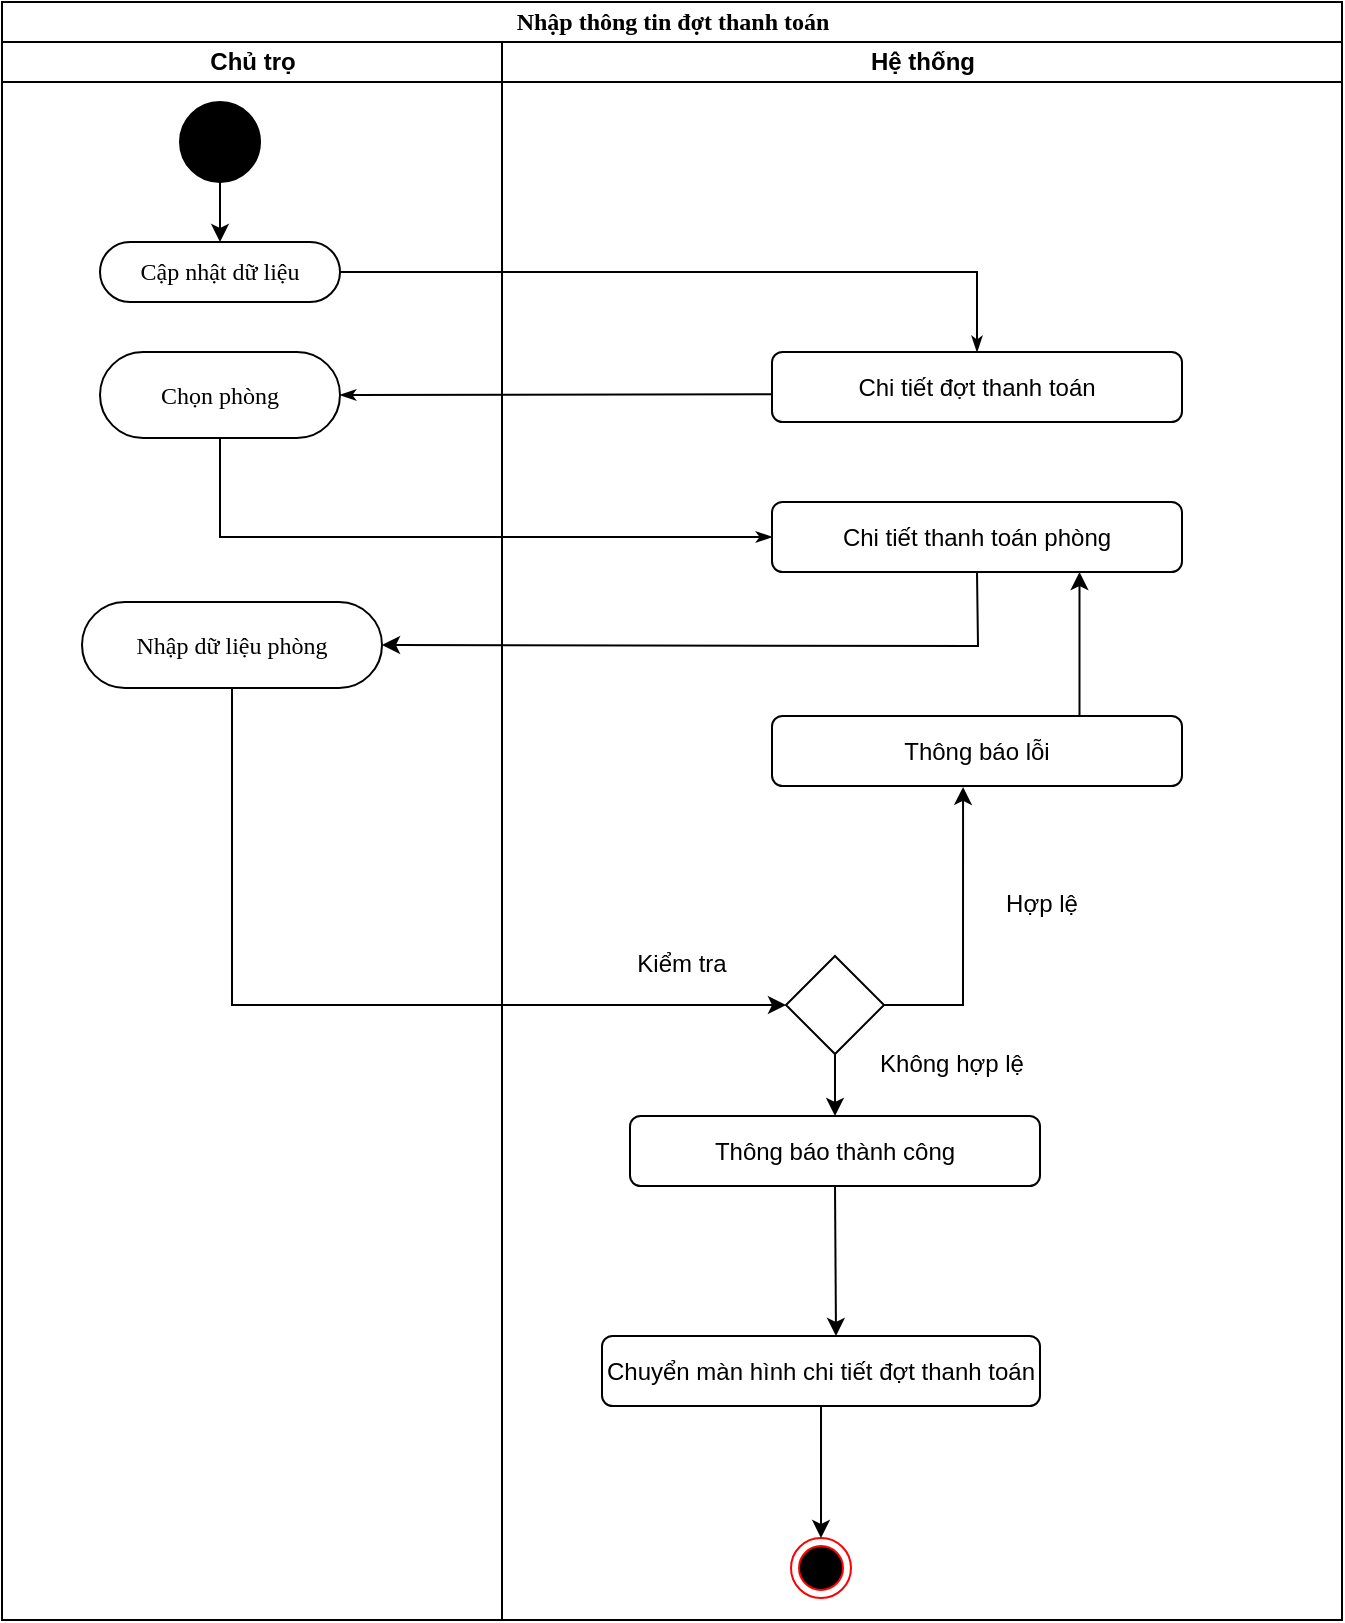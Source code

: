 <mxfile version="24.4.6" type="device">
  <diagram name="Page-1" id="0783ab3e-0a74-02c8-0abd-f7b4e66b4bec">
    <mxGraphModel dx="1118" dy="561" grid="1" gridSize="10" guides="1" tooltips="1" connect="1" arrows="1" fold="1" page="1" pageScale="1" pageWidth="850" pageHeight="1100" background="none" math="0" shadow="0">
      <root>
        <mxCell id="0" />
        <mxCell id="1" parent="0" />
        <mxCell id="1c1d494c118603dd-1" value="Nhập thông tin đợt thanh toán" style="swimlane;html=1;childLayout=stackLayout;startSize=20;rounded=0;shadow=0;comic=0;labelBackgroundColor=none;strokeWidth=1;fontFamily=Verdana;fontSize=12;align=center;" parent="1" vertex="1">
          <mxGeometry x="40" y="20" width="670" height="809" as="geometry" />
        </mxCell>
        <mxCell id="1c1d494c118603dd-2" value="Chủ trọ" style="swimlane;html=1;startSize=20;" parent="1c1d494c118603dd-1" vertex="1">
          <mxGeometry y="20" width="250" height="789" as="geometry" />
        </mxCell>
        <mxCell id="60571a20871a0731-4" value="" style="ellipse;whiteSpace=wrap;html=1;rounded=0;shadow=0;comic=0;labelBackgroundColor=none;strokeWidth=1;fillColor=#000000;fontFamily=Verdana;fontSize=12;align=center;" parent="1c1d494c118603dd-2" vertex="1">
          <mxGeometry x="89" y="30" width="40" height="40" as="geometry" />
        </mxCell>
        <mxCell id="60571a20871a0731-8" value="Cập nhật dữ liệu" style="rounded=1;whiteSpace=wrap;html=1;shadow=0;comic=0;labelBackgroundColor=none;strokeWidth=1;fontFamily=Verdana;fontSize=12;align=center;arcSize=50;" parent="1c1d494c118603dd-2" vertex="1">
          <mxGeometry x="49" y="100" width="120" height="30" as="geometry" />
        </mxCell>
        <mxCell id="KzgaOitOdR7ZRzYqdDrq-1" value="" style="endArrow=classic;html=1;rounded=0;exitX=0.5;exitY=1;exitDx=0;exitDy=0;entryX=0.5;entryY=0;entryDx=0;entryDy=0;" parent="1c1d494c118603dd-2" source="60571a20871a0731-4" target="60571a20871a0731-8" edge="1">
          <mxGeometry width="50" height="50" relative="1" as="geometry">
            <mxPoint x="160" y="111" as="sourcePoint" />
            <mxPoint x="210" y="61" as="targetPoint" />
          </mxGeometry>
        </mxCell>
        <mxCell id="9fMdD4ynOads4X869kwh-2" value="Chọn phòng" style="rounded=1;whiteSpace=wrap;html=1;shadow=0;comic=0;labelBackgroundColor=none;strokeWidth=1;fontFamily=Verdana;fontSize=12;align=center;arcSize=50;" parent="1c1d494c118603dd-2" vertex="1">
          <mxGeometry x="49" y="155" width="120" height="43" as="geometry" />
        </mxCell>
        <mxCell id="mC2oG1FsPQN2Iy6sRFhC-11" value="Nhập dữ liệu phòng" style="rounded=1;whiteSpace=wrap;html=1;shadow=0;comic=0;labelBackgroundColor=none;strokeWidth=1;fontFamily=Verdana;fontSize=12;align=center;arcSize=50;" vertex="1" parent="1c1d494c118603dd-2">
          <mxGeometry x="40" y="280" width="150" height="43" as="geometry" />
        </mxCell>
        <mxCell id="1c1d494c118603dd-28" style="rounded=0;html=1;labelBackgroundColor=none;startArrow=none;startFill=0;startSize=5;endArrow=classicThin;endFill=1;endSize=5;jettySize=auto;orthogonalLoop=1;strokeWidth=1;fontFamily=Verdana;fontSize=12;edgeStyle=orthogonalEdgeStyle;entryX=0.5;entryY=0;entryDx=0;entryDy=0;" parent="1c1d494c118603dd-1" source="60571a20871a0731-8" target="xou5o9W6IZBxpLFCHj1X-1" edge="1">
          <mxGeometry relative="1" as="geometry">
            <mxPoint x="500" y="190" as="targetPoint" />
          </mxGeometry>
        </mxCell>
        <mxCell id="9fMdD4ynOads4X869kwh-1" style="rounded=0;html=1;labelBackgroundColor=none;startArrow=none;startFill=0;startSize=5;endArrow=classicThin;endFill=1;endSize=5;jettySize=auto;orthogonalLoop=1;strokeWidth=1;fontFamily=Verdana;fontSize=12;edgeStyle=orthogonalEdgeStyle;exitX=0.5;exitY=1;exitDx=0;exitDy=0;entryX=1;entryY=0.5;entryDx=0;entryDy=0;" parent="1c1d494c118603dd-1" target="9fMdD4ynOads4X869kwh-2" edge="1">
          <mxGeometry relative="1" as="geometry">
            <mxPoint x="160" y="281" as="targetPoint" />
            <mxPoint x="487.5" y="196" as="sourcePoint" />
          </mxGeometry>
        </mxCell>
        <mxCell id="1c1d494c118603dd-4" value="Hệ thống" style="swimlane;html=1;startSize=20;" parent="1c1d494c118603dd-1" vertex="1">
          <mxGeometry x="250" y="20" width="420" height="789" as="geometry" />
        </mxCell>
        <mxCell id="xou5o9W6IZBxpLFCHj1X-1" value="Chi tiết đợt thanh toán" style="rounded=1;whiteSpace=wrap;html=1;" parent="1c1d494c118603dd-4" vertex="1">
          <mxGeometry x="135" y="155" width="205" height="35" as="geometry" />
        </mxCell>
        <mxCell id="xou5o9W6IZBxpLFCHj1X-57" value="" style="ellipse;html=1;shape=endState;fillColor=#000000;strokeColor=#ff0000;" parent="1c1d494c118603dd-4" vertex="1">
          <mxGeometry x="144.5" y="748" width="30" height="30" as="geometry" />
        </mxCell>
        <mxCell id="KzgaOitOdR7ZRzYqdDrq-2" value="" style="rhombus;whiteSpace=wrap;html=1;" parent="1c1d494c118603dd-4" vertex="1">
          <mxGeometry x="142" y="457" width="49" height="49" as="geometry" />
        </mxCell>
        <mxCell id="KzgaOitOdR7ZRzYqdDrq-3" value="Kiểm tra" style="text;html=1;align=center;verticalAlign=middle;whiteSpace=wrap;rounded=0;" parent="1c1d494c118603dd-4" vertex="1">
          <mxGeometry x="60" y="446" width="60" height="30" as="geometry" />
        </mxCell>
        <mxCell id="KzgaOitOdR7ZRzYqdDrq-8" value="Hợp lệ" style="text;html=1;align=center;verticalAlign=middle;whiteSpace=wrap;rounded=0;" parent="1c1d494c118603dd-4" vertex="1">
          <mxGeometry x="240" y="416" width="60" height="30" as="geometry" />
        </mxCell>
        <mxCell id="KzgaOitOdR7ZRzYqdDrq-9" value="Thông báo thành công" style="rounded=1;whiteSpace=wrap;html=1;" parent="1c1d494c118603dd-4" vertex="1">
          <mxGeometry x="64" y="537" width="205" height="35" as="geometry" />
        </mxCell>
        <mxCell id="KzgaOitOdR7ZRzYqdDrq-7" value="" style="endArrow=classic;html=1;rounded=0;exitX=0.5;exitY=1;exitDx=0;exitDy=0;entryX=0.5;entryY=0;entryDx=0;entryDy=0;" parent="1c1d494c118603dd-4" source="KzgaOitOdR7ZRzYqdDrq-2" target="KzgaOitOdR7ZRzYqdDrq-9" edge="1">
          <mxGeometry width="50" height="50" relative="1" as="geometry">
            <mxPoint x="248" y="237" as="sourcePoint" />
            <mxPoint x="166" y="537" as="targetPoint" />
          </mxGeometry>
        </mxCell>
        <mxCell id="xou5o9W6IZBxpLFCHj1X-56" value="" style="endArrow=classic;html=1;rounded=0;exitX=0.5;exitY=1;exitDx=0;exitDy=0;" parent="1c1d494c118603dd-4" source="KzgaOitOdR7ZRzYqdDrq-9" edge="1">
          <mxGeometry width="50" height="50" relative="1" as="geometry">
            <mxPoint x="215.5" y="842" as="sourcePoint" />
            <mxPoint x="167" y="647" as="targetPoint" />
          </mxGeometry>
        </mxCell>
        <mxCell id="9fMdD4ynOads4X869kwh-5" value="Thông báo lỗi" style="rounded=1;whiteSpace=wrap;html=1;" parent="1c1d494c118603dd-4" vertex="1">
          <mxGeometry x="135" y="337" width="205" height="35" as="geometry" />
        </mxCell>
        <mxCell id="9fMdD4ynOads4X869kwh-4" value="" style="endArrow=classic;html=1;rounded=0;exitX=1;exitY=0.5;exitDx=0;exitDy=0;entryX=0.466;entryY=1.013;entryDx=0;entryDy=0;edgeStyle=orthogonalEdgeStyle;entryPerimeter=0;" parent="1c1d494c118603dd-4" source="KzgaOitOdR7ZRzYqdDrq-2" target="9fMdD4ynOads4X869kwh-5" edge="1">
          <mxGeometry width="50" height="50" relative="1" as="geometry">
            <mxPoint x="-131" y="350" as="sourcePoint" />
            <mxPoint x="151" y="398" as="targetPoint" />
          </mxGeometry>
        </mxCell>
        <mxCell id="htmH82v1D6eKQOx1RKmF-13" value="Chuyển màn hình chi tiết đợt thanh toán" style="rounded=1;whiteSpace=wrap;html=1;" parent="1c1d494c118603dd-4" vertex="1">
          <mxGeometry x="50" y="647" width="219" height="35" as="geometry" />
        </mxCell>
        <mxCell id="htmH82v1D6eKQOx1RKmF-14" value="" style="endArrow=classic;html=1;rounded=0;exitX=0.5;exitY=1;exitDx=0;exitDy=0;entryX=0.5;entryY=0;entryDx=0;entryDy=0;" parent="1c1d494c118603dd-4" source="htmH82v1D6eKQOx1RKmF-13" target="xou5o9W6IZBxpLFCHj1X-57" edge="1">
          <mxGeometry width="50" height="50" relative="1" as="geometry">
            <mxPoint x="177" y="582" as="sourcePoint" />
            <mxPoint x="177" y="657" as="targetPoint" />
          </mxGeometry>
        </mxCell>
        <mxCell id="mC2oG1FsPQN2Iy6sRFhC-7" value="Không hợp lệ" style="text;html=1;align=center;verticalAlign=middle;whiteSpace=wrap;rounded=0;" vertex="1" parent="1c1d494c118603dd-4">
          <mxGeometry x="180" y="496" width="90" height="30" as="geometry" />
        </mxCell>
        <mxCell id="mC2oG1FsPQN2Iy6sRFhC-8" value="Chi tiết thanh toán phòng" style="rounded=1;whiteSpace=wrap;html=1;" vertex="1" parent="1c1d494c118603dd-4">
          <mxGeometry x="135" y="230" width="205" height="35" as="geometry" />
        </mxCell>
        <mxCell id="mC2oG1FsPQN2Iy6sRFhC-13" value="" style="endArrow=classic;html=1;rounded=0;exitX=0.75;exitY=0;exitDx=0;exitDy=0;entryX=0.75;entryY=1;entryDx=0;entryDy=0;edgeStyle=orthogonalEdgeStyle;" edge="1" parent="1c1d494c118603dd-4" source="9fMdD4ynOads4X869kwh-5" target="mC2oG1FsPQN2Iy6sRFhC-8">
          <mxGeometry width="50" height="50" relative="1" as="geometry">
            <mxPoint x="201" y="492" as="sourcePoint" />
            <mxPoint x="241" y="382" as="targetPoint" />
          </mxGeometry>
        </mxCell>
        <mxCell id="mC2oG1FsPQN2Iy6sRFhC-9" style="rounded=0;html=1;labelBackgroundColor=none;startArrow=none;startFill=0;startSize=5;endArrow=classicThin;endFill=1;endSize=5;jettySize=auto;orthogonalLoop=1;strokeWidth=1;fontFamily=Verdana;fontSize=12;edgeStyle=orthogonalEdgeStyle;entryX=0;entryY=0.5;entryDx=0;entryDy=0;exitX=0.5;exitY=1;exitDx=0;exitDy=0;" edge="1" parent="1c1d494c118603dd-1" source="9fMdD4ynOads4X869kwh-2" target="mC2oG1FsPQN2Iy6sRFhC-8">
          <mxGeometry relative="1" as="geometry">
            <mxPoint x="498" y="185" as="targetPoint" />
            <mxPoint x="179" y="145" as="sourcePoint" />
          </mxGeometry>
        </mxCell>
        <mxCell id="9fMdD4ynOads4X869kwh-6" value="" style="endArrow=classic;html=1;rounded=0;exitX=0.5;exitY=1;exitDx=0;exitDy=0;entryX=1;entryY=0.5;entryDx=0;entryDy=0;" parent="1c1d494c118603dd-1" source="mC2oG1FsPQN2Iy6sRFhC-8" edge="1" target="mC2oG1FsPQN2Iy6sRFhC-11">
          <mxGeometry width="50" height="50" relative="1" as="geometry">
            <mxPoint x="540.55" y="361.585" as="sourcePoint" />
            <mxPoint x="490" y="330" as="targetPoint" />
            <Array as="points">
              <mxPoint x="488" y="322" />
            </Array>
          </mxGeometry>
        </mxCell>
        <mxCell id="mC2oG1FsPQN2Iy6sRFhC-12" value="" style="endArrow=classic;html=1;rounded=0;exitX=0.5;exitY=1;exitDx=0;exitDy=0;entryX=0;entryY=0.5;entryDx=0;entryDy=0;edgeStyle=orthogonalEdgeStyle;" edge="1" parent="1c1d494c118603dd-1" source="mC2oG1FsPQN2Iy6sRFhC-11" target="KzgaOitOdR7ZRzYqdDrq-2">
          <mxGeometry width="50" height="50" relative="1" as="geometry">
            <mxPoint x="451" y="512" as="sourcePoint" />
            <mxPoint x="491" y="402" as="targetPoint" />
          </mxGeometry>
        </mxCell>
      </root>
    </mxGraphModel>
  </diagram>
</mxfile>
